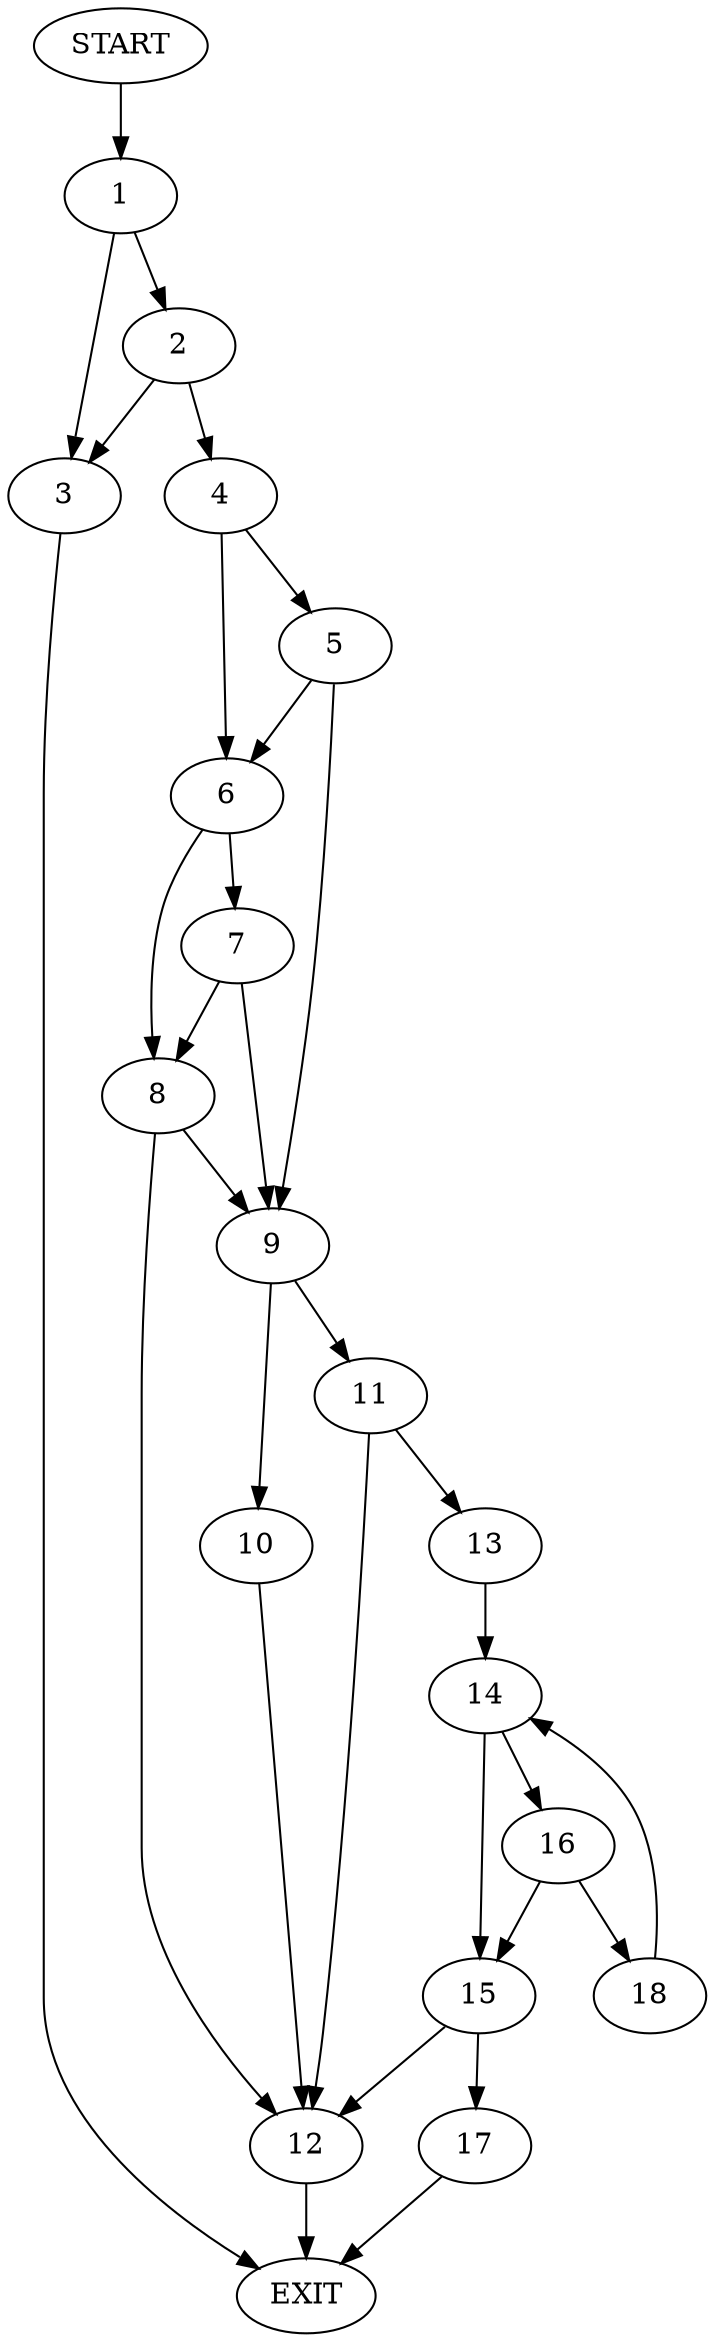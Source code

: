 digraph {
0 [label="START"]
19 [label="EXIT"]
0 -> 1
1 -> 2
1 -> 3
2 -> 4
2 -> 3
3 -> 19
4 -> 5
4 -> 6
6 -> 7
6 -> 8
5 -> 6
5 -> 9
9 -> 10
9 -> 11
8 -> 12
8 -> 9
7 -> 9
7 -> 8
12 -> 19
10 -> 12
11 -> 13
11 -> 12
13 -> 14
14 -> 15
14 -> 16
15 -> 17
15 -> 12
16 -> 15
16 -> 18
18 -> 14
17 -> 19
}
